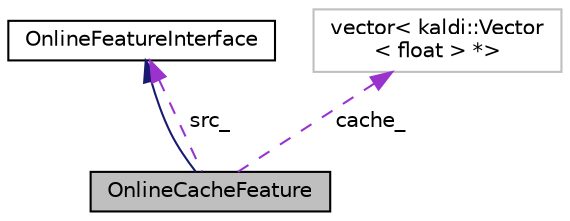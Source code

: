digraph "OnlineCacheFeature"
{
  edge [fontname="Helvetica",fontsize="10",labelfontname="Helvetica",labelfontsize="10"];
  node [fontname="Helvetica",fontsize="10",shape=record];
  Node2 [label="OnlineCacheFeature",height=0.2,width=0.4,color="black", fillcolor="grey75", style="filled", fontcolor="black"];
  Node3 -> Node2 [dir="back",color="midnightblue",fontsize="10",style="solid",fontname="Helvetica"];
  Node3 [label="OnlineFeatureInterface",height=0.2,width=0.4,color="black", fillcolor="white", style="filled",URL="$classkaldi_1_1OnlineFeatureInterface.html",tooltip="OnlineFeatureInterface is an interface for online feature processing (it is also usable in the offlin..."];
  Node3 -> Node2 [dir="back",color="darkorchid3",fontsize="10",style="dashed",label=" src_" ,fontname="Helvetica"];
  Node4 -> Node2 [dir="back",color="darkorchid3",fontsize="10",style="dashed",label=" cache_" ,fontname="Helvetica"];
  Node4 [label="vector\< kaldi::Vector\l\< float \> *\>",height=0.2,width=0.4,color="grey75", fillcolor="white", style="filled"];
}
